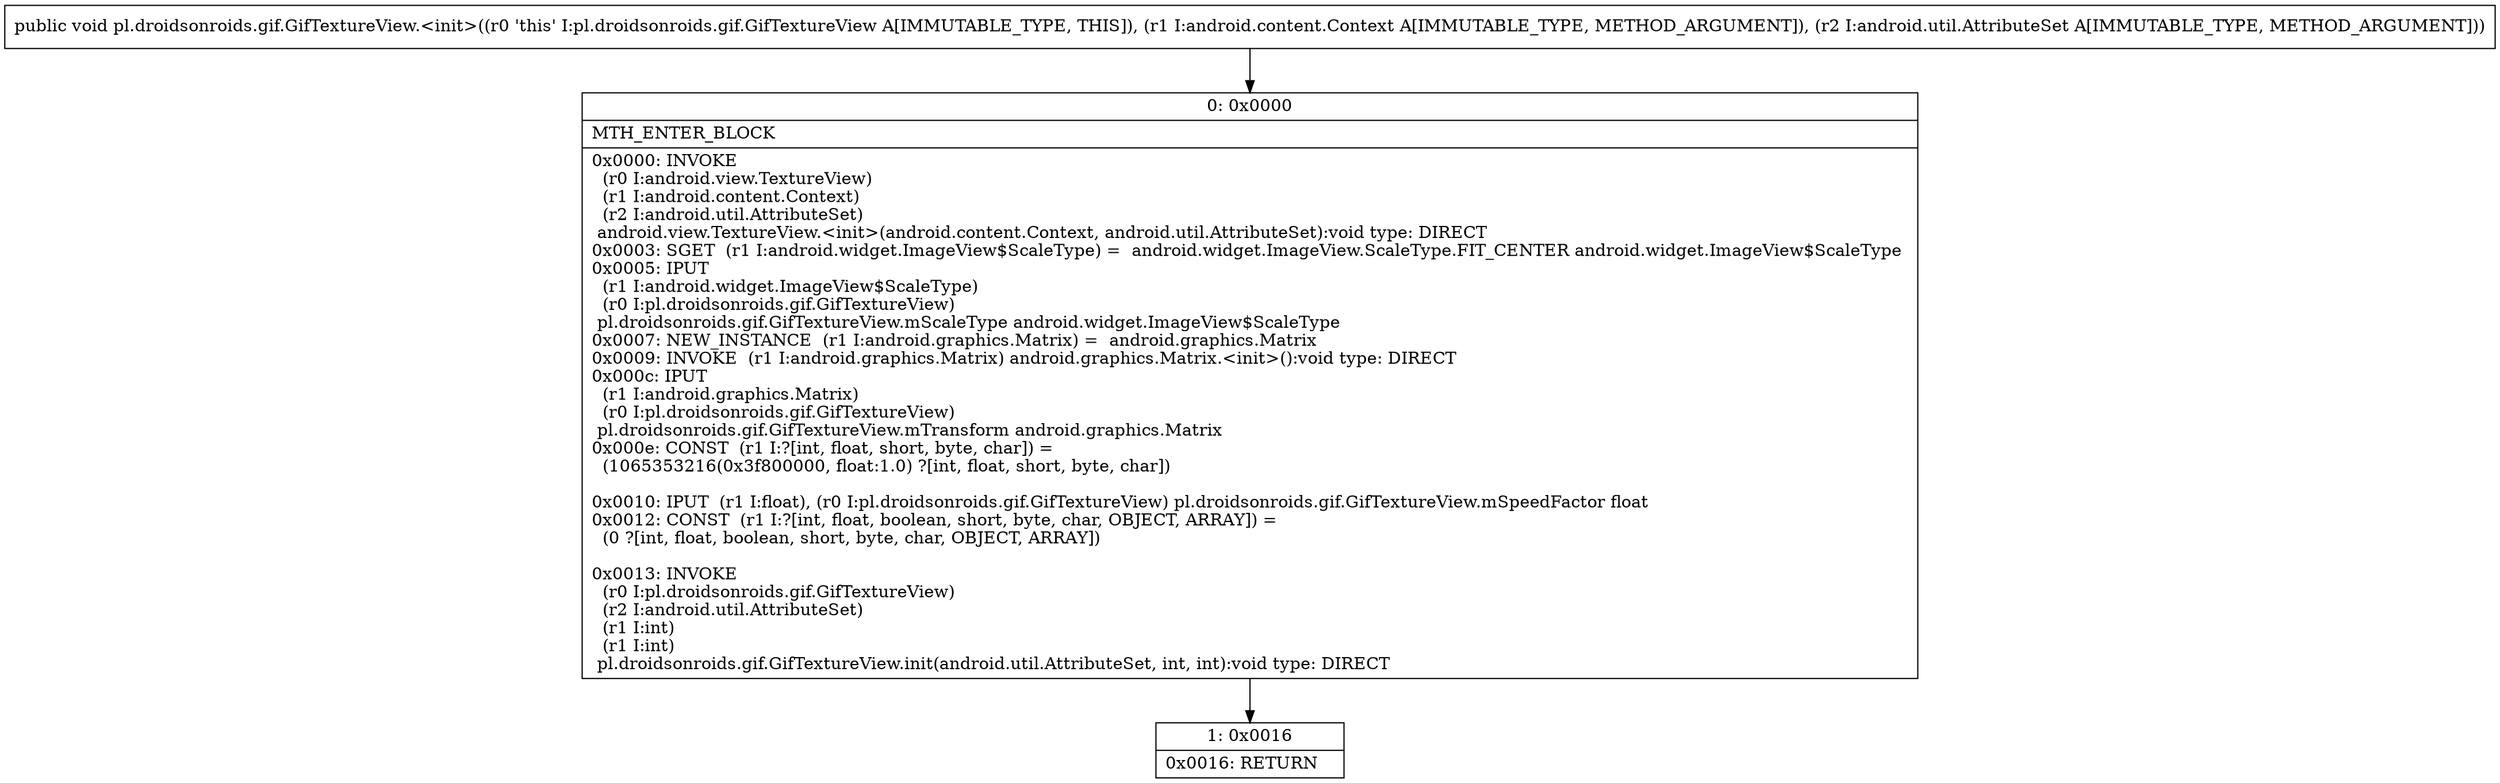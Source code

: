 digraph "CFG forpl.droidsonroids.gif.GifTextureView.\<init\>(Landroid\/content\/Context;Landroid\/util\/AttributeSet;)V" {
Node_0 [shape=record,label="{0\:\ 0x0000|MTH_ENTER_BLOCK\l|0x0000: INVOKE  \l  (r0 I:android.view.TextureView)\l  (r1 I:android.content.Context)\l  (r2 I:android.util.AttributeSet)\l android.view.TextureView.\<init\>(android.content.Context, android.util.AttributeSet):void type: DIRECT \l0x0003: SGET  (r1 I:android.widget.ImageView$ScaleType) =  android.widget.ImageView.ScaleType.FIT_CENTER android.widget.ImageView$ScaleType \l0x0005: IPUT  \l  (r1 I:android.widget.ImageView$ScaleType)\l  (r0 I:pl.droidsonroids.gif.GifTextureView)\l pl.droidsonroids.gif.GifTextureView.mScaleType android.widget.ImageView$ScaleType \l0x0007: NEW_INSTANCE  (r1 I:android.graphics.Matrix) =  android.graphics.Matrix \l0x0009: INVOKE  (r1 I:android.graphics.Matrix) android.graphics.Matrix.\<init\>():void type: DIRECT \l0x000c: IPUT  \l  (r1 I:android.graphics.Matrix)\l  (r0 I:pl.droidsonroids.gif.GifTextureView)\l pl.droidsonroids.gif.GifTextureView.mTransform android.graphics.Matrix \l0x000e: CONST  (r1 I:?[int, float, short, byte, char]) = \l  (1065353216(0x3f800000, float:1.0) ?[int, float, short, byte, char])\l \l0x0010: IPUT  (r1 I:float), (r0 I:pl.droidsonroids.gif.GifTextureView) pl.droidsonroids.gif.GifTextureView.mSpeedFactor float \l0x0012: CONST  (r1 I:?[int, float, boolean, short, byte, char, OBJECT, ARRAY]) = \l  (0 ?[int, float, boolean, short, byte, char, OBJECT, ARRAY])\l \l0x0013: INVOKE  \l  (r0 I:pl.droidsonroids.gif.GifTextureView)\l  (r2 I:android.util.AttributeSet)\l  (r1 I:int)\l  (r1 I:int)\l pl.droidsonroids.gif.GifTextureView.init(android.util.AttributeSet, int, int):void type: DIRECT \l}"];
Node_1 [shape=record,label="{1\:\ 0x0016|0x0016: RETURN   \l}"];
MethodNode[shape=record,label="{public void pl.droidsonroids.gif.GifTextureView.\<init\>((r0 'this' I:pl.droidsonroids.gif.GifTextureView A[IMMUTABLE_TYPE, THIS]), (r1 I:android.content.Context A[IMMUTABLE_TYPE, METHOD_ARGUMENT]), (r2 I:android.util.AttributeSet A[IMMUTABLE_TYPE, METHOD_ARGUMENT])) }"];
MethodNode -> Node_0;
Node_0 -> Node_1;
}

